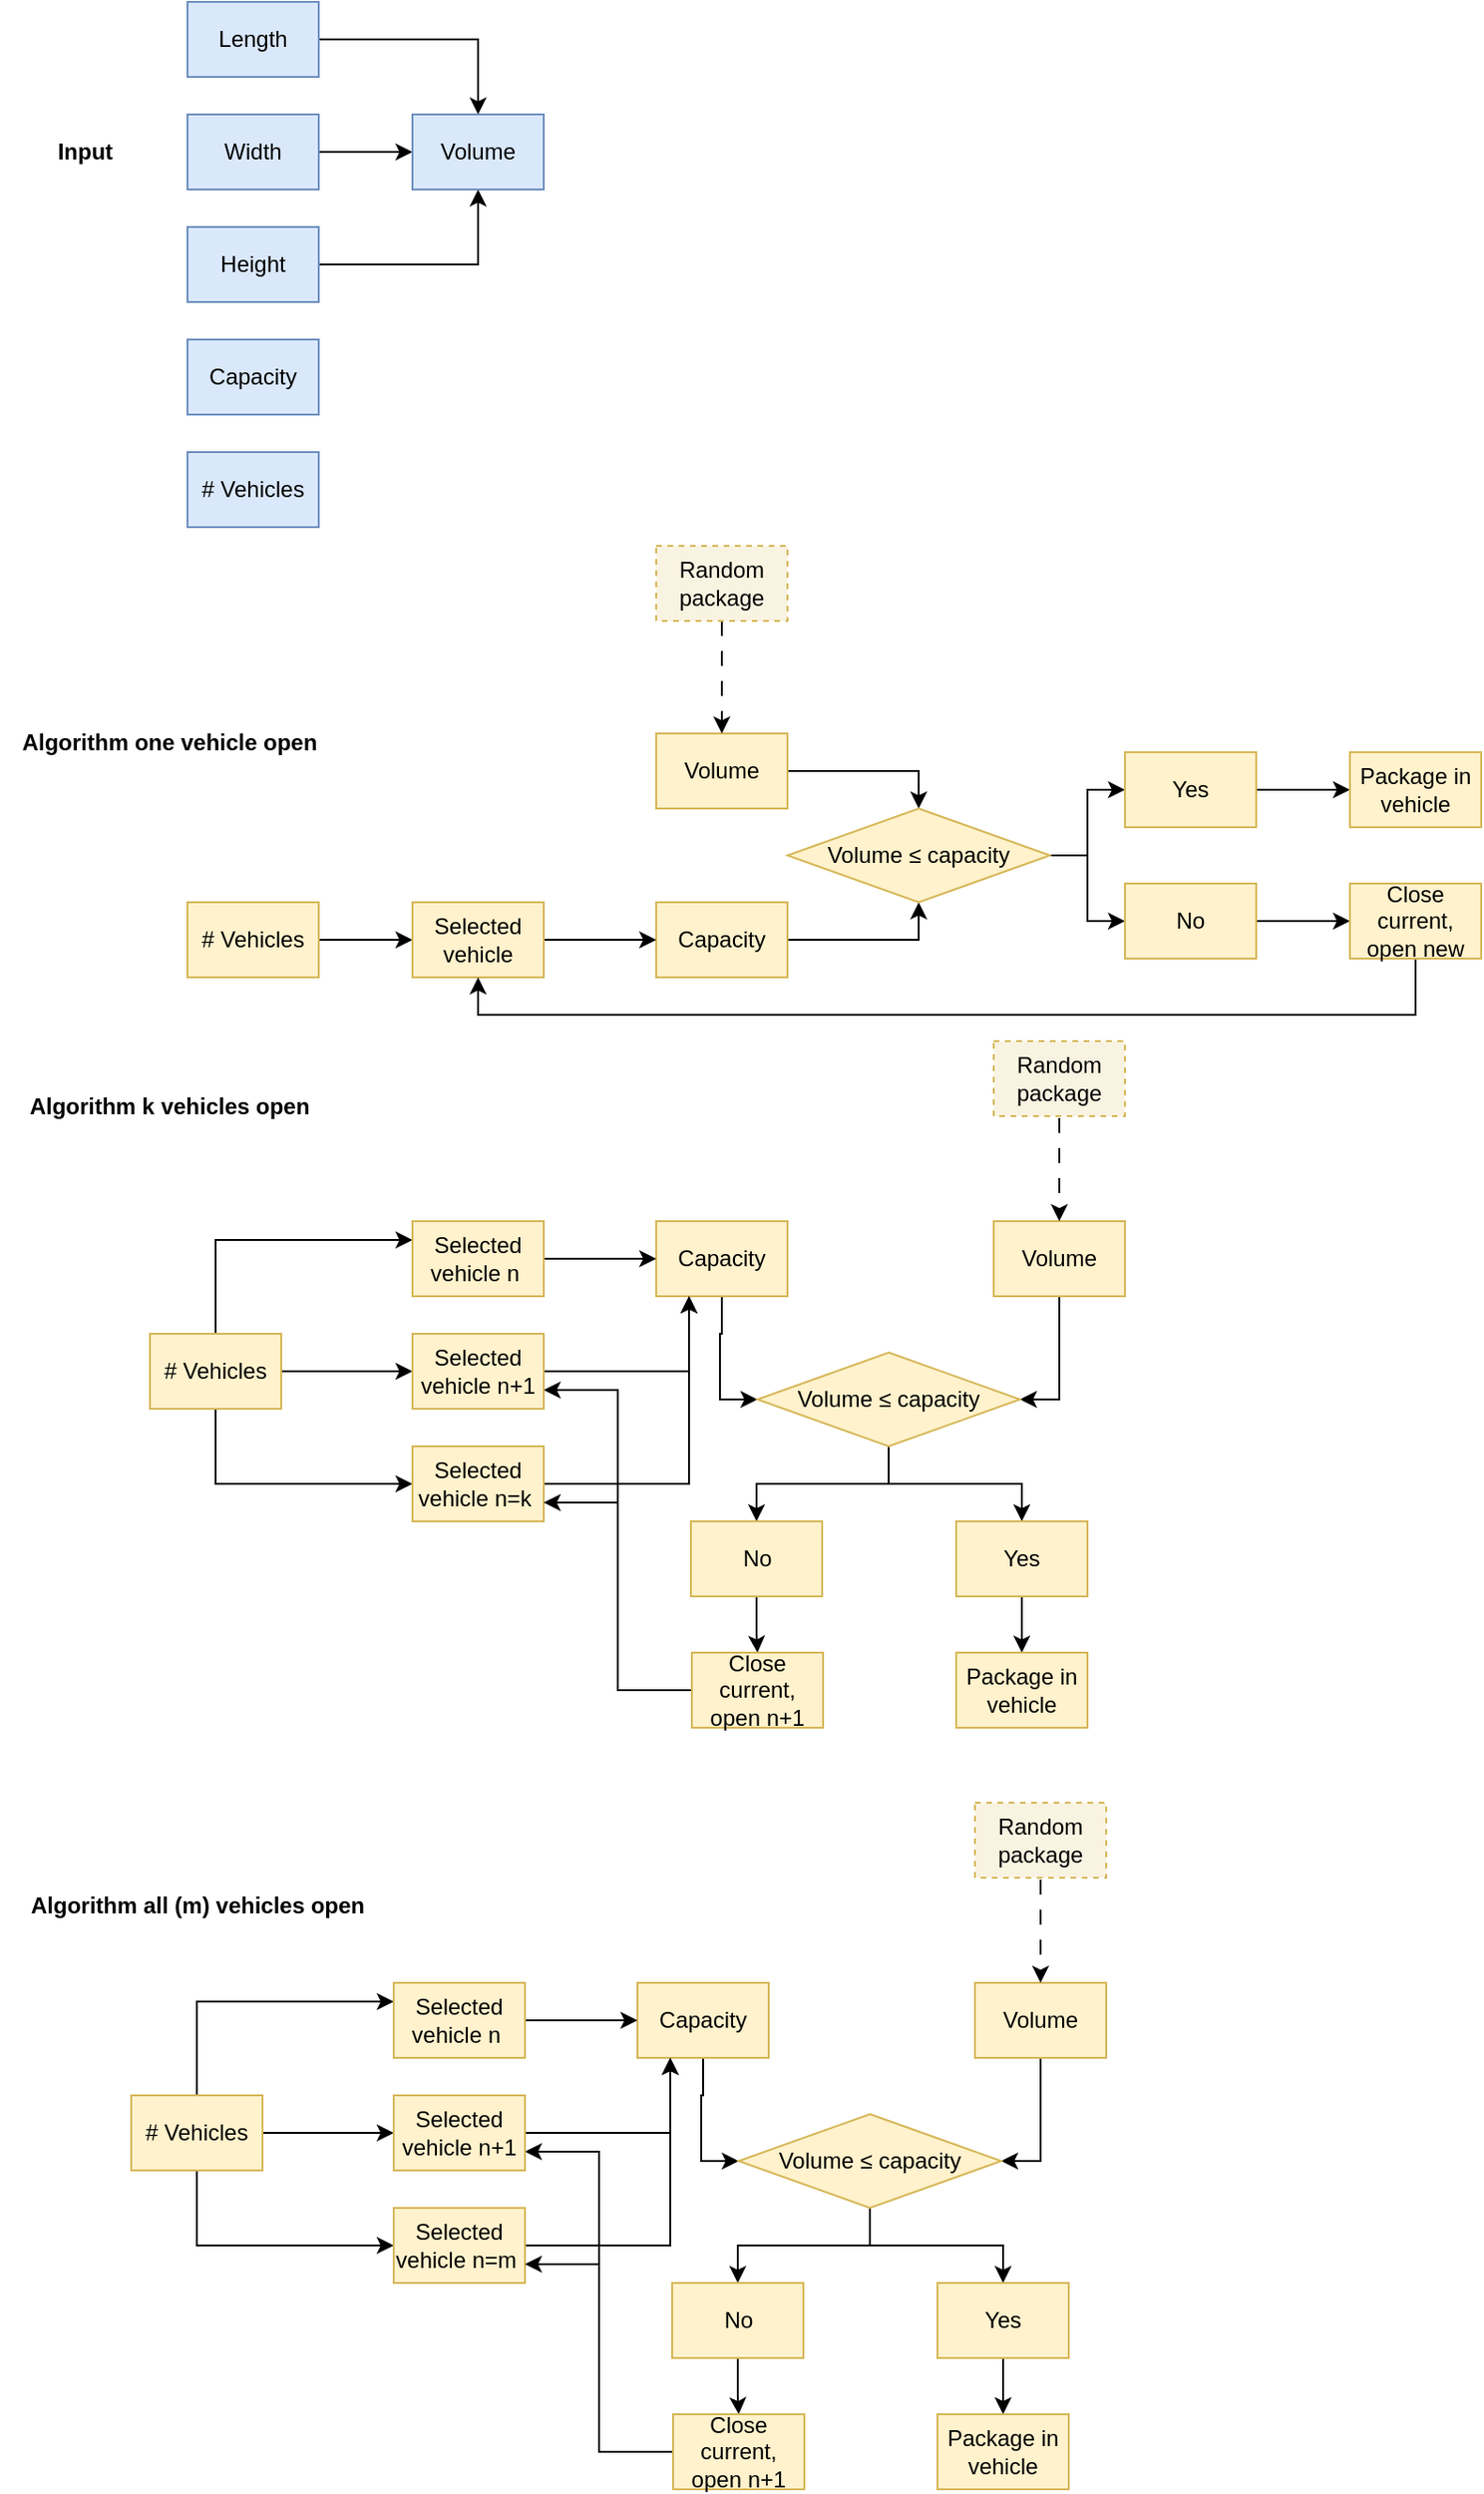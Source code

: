 <mxfile version="21.8.2" type="github">
  <diagram name="Pagina-1" id="HOmRKeHbWWYQgU9XKLEH">
    <mxGraphModel dx="1493" dy="990" grid="1" gridSize="10" guides="1" tooltips="1" connect="1" arrows="1" fold="1" page="1" pageScale="1" pageWidth="827" pageHeight="1169" math="0" shadow="0">
      <root>
        <mxCell id="0" />
        <mxCell id="1" parent="0" />
        <mxCell id="ONqpSmlqvZ62Au-ty1Yi-6" style="edgeStyle=orthogonalEdgeStyle;rounded=0;orthogonalLoop=1;jettySize=auto;html=1;entryX=0.5;entryY=0;entryDx=0;entryDy=0;" edge="1" parent="1" source="ONqpSmlqvZ62Au-ty1Yi-1" target="ONqpSmlqvZ62Au-ty1Yi-5">
          <mxGeometry relative="1" as="geometry" />
        </mxCell>
        <mxCell id="ONqpSmlqvZ62Au-ty1Yi-1" value="Length" style="rounded=0;whiteSpace=wrap;html=1;fillColor=#dae8fc;strokeColor=#6c8ebf;" vertex="1" parent="1">
          <mxGeometry x="110" y="10" width="70" height="40" as="geometry" />
        </mxCell>
        <mxCell id="ONqpSmlqvZ62Au-ty1Yi-2" value="&lt;b&gt;Input&lt;/b&gt;" style="text;html=1;align=center;verticalAlign=middle;resizable=0;points=[];autosize=1;strokeColor=none;fillColor=none;" vertex="1" parent="1">
          <mxGeometry x="30" y="75" width="50" height="30" as="geometry" />
        </mxCell>
        <mxCell id="ONqpSmlqvZ62Au-ty1Yi-7" value="" style="edgeStyle=orthogonalEdgeStyle;rounded=0;orthogonalLoop=1;jettySize=auto;html=1;" edge="1" parent="1" source="ONqpSmlqvZ62Au-ty1Yi-3" target="ONqpSmlqvZ62Au-ty1Yi-5">
          <mxGeometry relative="1" as="geometry" />
        </mxCell>
        <mxCell id="ONqpSmlqvZ62Au-ty1Yi-3" value="Width" style="rounded=0;whiteSpace=wrap;html=1;fillColor=#dae8fc;strokeColor=#6c8ebf;" vertex="1" parent="1">
          <mxGeometry x="110" y="70" width="70" height="40" as="geometry" />
        </mxCell>
        <mxCell id="ONqpSmlqvZ62Au-ty1Yi-8" style="edgeStyle=orthogonalEdgeStyle;rounded=0;orthogonalLoop=1;jettySize=auto;html=1;entryX=0.5;entryY=1;entryDx=0;entryDy=0;" edge="1" parent="1" source="ONqpSmlqvZ62Au-ty1Yi-4" target="ONqpSmlqvZ62Au-ty1Yi-5">
          <mxGeometry relative="1" as="geometry" />
        </mxCell>
        <mxCell id="ONqpSmlqvZ62Au-ty1Yi-4" value="Height" style="rounded=0;whiteSpace=wrap;html=1;fillColor=#dae8fc;strokeColor=#6c8ebf;" vertex="1" parent="1">
          <mxGeometry x="110" y="130" width="70" height="40" as="geometry" />
        </mxCell>
        <mxCell id="ONqpSmlqvZ62Au-ty1Yi-5" value="Volume" style="rounded=0;whiteSpace=wrap;html=1;fillColor=#dae8fc;strokeColor=#6c8ebf;" vertex="1" parent="1">
          <mxGeometry x="230" y="70" width="70" height="40" as="geometry" />
        </mxCell>
        <mxCell id="ONqpSmlqvZ62Au-ty1Yi-9" value="Capacity" style="rounded=0;whiteSpace=wrap;html=1;fillColor=#dae8fc;strokeColor=#6c8ebf;" vertex="1" parent="1">
          <mxGeometry x="110" y="190" width="70" height="40" as="geometry" />
        </mxCell>
        <mxCell id="ONqpSmlqvZ62Au-ty1Yi-11" value="&lt;b&gt;Algorithm one vehicle open&lt;/b&gt;" style="text;html=1;align=center;verticalAlign=middle;resizable=0;points=[];autosize=1;strokeColor=none;fillColor=none;" vertex="1" parent="1">
          <mxGeometry x="10" y="390" width="180" height="30" as="geometry" />
        </mxCell>
        <mxCell id="ONqpSmlqvZ62Au-ty1Yi-18" value="" style="edgeStyle=orthogonalEdgeStyle;rounded=0;orthogonalLoop=1;jettySize=auto;html=1;" edge="1" parent="1" source="ONqpSmlqvZ62Au-ty1Yi-12" target="ONqpSmlqvZ62Au-ty1Yi-17">
          <mxGeometry relative="1" as="geometry" />
        </mxCell>
        <mxCell id="ONqpSmlqvZ62Au-ty1Yi-12" value="# Vehicles" style="rounded=0;whiteSpace=wrap;html=1;fillColor=#fff2cc;strokeColor=#d6b656;" vertex="1" parent="1">
          <mxGeometry x="110" y="490" width="70" height="40" as="geometry" />
        </mxCell>
        <mxCell id="ONqpSmlqvZ62Au-ty1Yi-13" value="# Vehicles" style="rounded=0;whiteSpace=wrap;html=1;fillColor=#dae8fc;strokeColor=#6c8ebf;" vertex="1" parent="1">
          <mxGeometry x="110" y="250" width="70" height="40" as="geometry" />
        </mxCell>
        <mxCell id="ONqpSmlqvZ62Au-ty1Yi-25" style="edgeStyle=orthogonalEdgeStyle;rounded=0;orthogonalLoop=1;jettySize=auto;html=1;entryX=0.5;entryY=0;entryDx=0;entryDy=0;" edge="1" parent="1" target="ONqpSmlqvZ62Au-ty1Yi-28">
          <mxGeometry relative="1" as="geometry">
            <mxPoint x="430" y="420" as="sourcePoint" />
            <mxPoint x="540" y="450" as="targetPoint" />
            <Array as="points">
              <mxPoint x="500" y="420" />
            </Array>
          </mxGeometry>
        </mxCell>
        <mxCell id="ONqpSmlqvZ62Au-ty1Yi-14" value="Volume" style="rounded=0;whiteSpace=wrap;html=1;fillColor=#fff2cc;strokeColor=#d6b656;" vertex="1" parent="1">
          <mxGeometry x="360" y="400" width="70" height="40" as="geometry" />
        </mxCell>
        <mxCell id="ONqpSmlqvZ62Au-ty1Yi-26" style="edgeStyle=orthogonalEdgeStyle;rounded=0;orthogonalLoop=1;jettySize=auto;html=1;entryX=0.5;entryY=1;entryDx=0;entryDy=0;" edge="1" parent="1" source="ONqpSmlqvZ62Au-ty1Yi-15" target="ONqpSmlqvZ62Au-ty1Yi-28">
          <mxGeometry relative="1" as="geometry">
            <mxPoint x="515" y="485" as="targetPoint" />
            <Array as="points">
              <mxPoint x="500" y="510" />
            </Array>
          </mxGeometry>
        </mxCell>
        <mxCell id="ONqpSmlqvZ62Au-ty1Yi-15" value="Capacity" style="rounded=0;whiteSpace=wrap;html=1;fillColor=#fff2cc;strokeColor=#d6b656;" vertex="1" parent="1">
          <mxGeometry x="360" y="490" width="70" height="40" as="geometry" />
        </mxCell>
        <mxCell id="ONqpSmlqvZ62Au-ty1Yi-22" value="" style="edgeStyle=orthogonalEdgeStyle;rounded=0;orthogonalLoop=1;jettySize=auto;html=1;" edge="1" parent="1" source="ONqpSmlqvZ62Au-ty1Yi-17" target="ONqpSmlqvZ62Au-ty1Yi-15">
          <mxGeometry relative="1" as="geometry" />
        </mxCell>
        <mxCell id="ONqpSmlqvZ62Au-ty1Yi-17" value="Selected vehicle" style="rounded=0;whiteSpace=wrap;html=1;fillColor=#fff2cc;strokeColor=#d6b656;" vertex="1" parent="1">
          <mxGeometry x="230" y="490" width="70" height="40" as="geometry" />
        </mxCell>
        <mxCell id="ONqpSmlqvZ62Au-ty1Yi-20" value="" style="endArrow=classic;html=1;rounded=0;entryX=0.5;entryY=0;entryDx=0;entryDy=0;dashed=1;dashPattern=8 8;" edge="1" parent="1" target="ONqpSmlqvZ62Au-ty1Yi-14">
          <mxGeometry width="50" height="50" relative="1" as="geometry">
            <mxPoint x="395" y="340" as="sourcePoint" />
            <mxPoint x="690" y="350" as="targetPoint" />
          </mxGeometry>
        </mxCell>
        <mxCell id="ONqpSmlqvZ62Au-ty1Yi-21" value="Random package" style="rounded=0;whiteSpace=wrap;html=1;fillColor=#f9f3e1;strokeColor=#d6b656;dashed=1;" vertex="1" parent="1">
          <mxGeometry x="360" y="300" width="70" height="40" as="geometry" />
        </mxCell>
        <mxCell id="ONqpSmlqvZ62Au-ty1Yi-32" style="edgeStyle=orthogonalEdgeStyle;rounded=0;orthogonalLoop=1;jettySize=auto;html=1;entryX=0;entryY=0.5;entryDx=0;entryDy=0;" edge="1" parent="1" source="ONqpSmlqvZ62Au-ty1Yi-28" target="ONqpSmlqvZ62Au-ty1Yi-31">
          <mxGeometry relative="1" as="geometry" />
        </mxCell>
        <mxCell id="ONqpSmlqvZ62Au-ty1Yi-33" style="edgeStyle=orthogonalEdgeStyle;rounded=0;orthogonalLoop=1;jettySize=auto;html=1;entryX=0;entryY=0.5;entryDx=0;entryDy=0;" edge="1" parent="1" source="ONqpSmlqvZ62Au-ty1Yi-28" target="ONqpSmlqvZ62Au-ty1Yi-30">
          <mxGeometry relative="1" as="geometry" />
        </mxCell>
        <mxCell id="ONqpSmlqvZ62Au-ty1Yi-28" value="Volume ≤ capacity" style="rhombus;whiteSpace=wrap;html=1;fillColor=#fff2cc;strokeColor=#d6b656;" vertex="1" parent="1">
          <mxGeometry x="430" y="440" width="140" height="50" as="geometry" />
        </mxCell>
        <mxCell id="ONqpSmlqvZ62Au-ty1Yi-35" value="" style="edgeStyle=orthogonalEdgeStyle;rounded=0;orthogonalLoop=1;jettySize=auto;html=1;" edge="1" parent="1" source="ONqpSmlqvZ62Au-ty1Yi-30" target="ONqpSmlqvZ62Au-ty1Yi-34">
          <mxGeometry relative="1" as="geometry" />
        </mxCell>
        <mxCell id="ONqpSmlqvZ62Au-ty1Yi-30" value="No" style="rounded=0;whiteSpace=wrap;html=1;fillColor=#fff2cc;strokeColor=#d6b656;" vertex="1" parent="1">
          <mxGeometry x="610" y="480" width="70" height="40" as="geometry" />
        </mxCell>
        <mxCell id="ONqpSmlqvZ62Au-ty1Yi-39" value="" style="edgeStyle=orthogonalEdgeStyle;rounded=0;orthogonalLoop=1;jettySize=auto;html=1;" edge="1" parent="1" source="ONqpSmlqvZ62Au-ty1Yi-31" target="ONqpSmlqvZ62Au-ty1Yi-38">
          <mxGeometry relative="1" as="geometry" />
        </mxCell>
        <mxCell id="ONqpSmlqvZ62Au-ty1Yi-31" value="Yes" style="rounded=0;whiteSpace=wrap;html=1;fillColor=#fff2cc;strokeColor=#d6b656;" vertex="1" parent="1">
          <mxGeometry x="610" y="410" width="70" height="40" as="geometry" />
        </mxCell>
        <mxCell id="ONqpSmlqvZ62Au-ty1Yi-40" style="edgeStyle=orthogonalEdgeStyle;rounded=0;orthogonalLoop=1;jettySize=auto;html=1;exitX=0.5;exitY=1;exitDx=0;exitDy=0;entryX=0.5;entryY=1;entryDx=0;entryDy=0;" edge="1" parent="1" source="ONqpSmlqvZ62Au-ty1Yi-34" target="ONqpSmlqvZ62Au-ty1Yi-17">
          <mxGeometry relative="1" as="geometry" />
        </mxCell>
        <mxCell id="ONqpSmlqvZ62Au-ty1Yi-34" value="Close current, open new" style="rounded=0;whiteSpace=wrap;html=1;fillColor=#fff2cc;strokeColor=#d6b656;" vertex="1" parent="1">
          <mxGeometry x="730" y="480" width="70" height="40" as="geometry" />
        </mxCell>
        <mxCell id="ONqpSmlqvZ62Au-ty1Yi-38" value="Package in vehicle" style="rounded=0;whiteSpace=wrap;html=1;fillColor=#fff2cc;strokeColor=#d6b656;" vertex="1" parent="1">
          <mxGeometry x="730" y="410" width="70" height="40" as="geometry" />
        </mxCell>
        <mxCell id="ONqpSmlqvZ62Au-ty1Yi-81" value="" style="edgeStyle=orthogonalEdgeStyle;rounded=0;orthogonalLoop=1;jettySize=auto;html=1;" edge="1" parent="1" source="ONqpSmlqvZ62Au-ty1Yi-82" target="ONqpSmlqvZ62Au-ty1Yi-89">
          <mxGeometry relative="1" as="geometry">
            <Array as="points">
              <mxPoint x="125" y="800" />
            </Array>
          </mxGeometry>
        </mxCell>
        <mxCell id="ONqpSmlqvZ62Au-ty1Yi-104" style="edgeStyle=orthogonalEdgeStyle;rounded=0;orthogonalLoop=1;jettySize=auto;html=1;entryX=0;entryY=0.25;entryDx=0;entryDy=0;" edge="1" parent="1" source="ONqpSmlqvZ62Au-ty1Yi-82" target="ONqpSmlqvZ62Au-ty1Yi-103">
          <mxGeometry relative="1" as="geometry">
            <Array as="points">
              <mxPoint x="125" y="670" />
            </Array>
          </mxGeometry>
        </mxCell>
        <mxCell id="ONqpSmlqvZ62Au-ty1Yi-106" value="" style="edgeStyle=orthogonalEdgeStyle;rounded=0;orthogonalLoop=1;jettySize=auto;html=1;" edge="1" parent="1" source="ONqpSmlqvZ62Au-ty1Yi-82" target="ONqpSmlqvZ62Au-ty1Yi-105">
          <mxGeometry relative="1" as="geometry" />
        </mxCell>
        <mxCell id="ONqpSmlqvZ62Au-ty1Yi-82" value="# Vehicles" style="rounded=0;whiteSpace=wrap;html=1;fillColor=#fff2cc;strokeColor=#d6b656;" vertex="1" parent="1">
          <mxGeometry x="90" y="720" width="70" height="40" as="geometry" />
        </mxCell>
        <mxCell id="ONqpSmlqvZ62Au-ty1Yi-110" style="edgeStyle=orthogonalEdgeStyle;rounded=0;orthogonalLoop=1;jettySize=auto;html=1;entryX=1;entryY=0.5;entryDx=0;entryDy=0;" edge="1" parent="1" source="ONqpSmlqvZ62Au-ty1Yi-85" target="ONqpSmlqvZ62Au-ty1Yi-94">
          <mxGeometry relative="1" as="geometry" />
        </mxCell>
        <mxCell id="ONqpSmlqvZ62Au-ty1Yi-85" value="Volume" style="rounded=0;whiteSpace=wrap;html=1;fillColor=#fff2cc;strokeColor=#d6b656;" vertex="1" parent="1">
          <mxGeometry x="540" y="660" width="70" height="40" as="geometry" />
        </mxCell>
        <mxCell id="ONqpSmlqvZ62Au-ty1Yi-109" style="edgeStyle=orthogonalEdgeStyle;rounded=0;orthogonalLoop=1;jettySize=auto;html=1;entryX=0;entryY=0.5;entryDx=0;entryDy=0;" edge="1" parent="1" source="ONqpSmlqvZ62Au-ty1Yi-87" target="ONqpSmlqvZ62Au-ty1Yi-94">
          <mxGeometry relative="1" as="geometry" />
        </mxCell>
        <mxCell id="ONqpSmlqvZ62Au-ty1Yi-87" value="Capacity" style="rounded=0;whiteSpace=wrap;html=1;fillColor=#fff2cc;strokeColor=#d6b656;" vertex="1" parent="1">
          <mxGeometry x="360" y="660" width="70" height="40" as="geometry" />
        </mxCell>
        <mxCell id="ONqpSmlqvZ62Au-ty1Yi-121" style="edgeStyle=orthogonalEdgeStyle;rounded=0;orthogonalLoop=1;jettySize=auto;html=1;entryX=0.25;entryY=1;entryDx=0;entryDy=0;" edge="1" parent="1" source="ONqpSmlqvZ62Au-ty1Yi-89" target="ONqpSmlqvZ62Au-ty1Yi-87">
          <mxGeometry relative="1" as="geometry" />
        </mxCell>
        <mxCell id="ONqpSmlqvZ62Au-ty1Yi-89" value="Selected vehicle n=k&amp;nbsp;" style="rounded=0;whiteSpace=wrap;html=1;fillColor=#fff2cc;strokeColor=#d6b656;" vertex="1" parent="1">
          <mxGeometry x="230" y="780" width="70" height="40" as="geometry" />
        </mxCell>
        <mxCell id="ONqpSmlqvZ62Au-ty1Yi-90" value="" style="endArrow=classic;html=1;rounded=0;entryX=0.5;entryY=0;entryDx=0;entryDy=0;dashed=1;dashPattern=8 8;" edge="1" parent="1" target="ONqpSmlqvZ62Au-ty1Yi-85">
          <mxGeometry width="50" height="50" relative="1" as="geometry">
            <mxPoint x="575" y="605" as="sourcePoint" />
            <mxPoint x="820" y="615" as="targetPoint" />
          </mxGeometry>
        </mxCell>
        <mxCell id="ONqpSmlqvZ62Au-ty1Yi-91" value="Random package" style="rounded=0;whiteSpace=wrap;html=1;fillColor=#f9f3e1;strokeColor=#d6b656;dashed=1;" vertex="1" parent="1">
          <mxGeometry x="540" y="564" width="70" height="40" as="geometry" />
        </mxCell>
        <mxCell id="ONqpSmlqvZ62Au-ty1Yi-111" style="edgeStyle=orthogonalEdgeStyle;rounded=0;orthogonalLoop=1;jettySize=auto;html=1;entryX=0.5;entryY=0;entryDx=0;entryDy=0;" edge="1" parent="1" source="ONqpSmlqvZ62Au-ty1Yi-94" target="ONqpSmlqvZ62Au-ty1Yi-96">
          <mxGeometry relative="1" as="geometry" />
        </mxCell>
        <mxCell id="ONqpSmlqvZ62Au-ty1Yi-113" style="edgeStyle=orthogonalEdgeStyle;rounded=0;orthogonalLoop=1;jettySize=auto;html=1;entryX=0.5;entryY=0;entryDx=0;entryDy=0;" edge="1" parent="1" source="ONqpSmlqvZ62Au-ty1Yi-94" target="ONqpSmlqvZ62Au-ty1Yi-98">
          <mxGeometry relative="1" as="geometry" />
        </mxCell>
        <mxCell id="ONqpSmlqvZ62Au-ty1Yi-94" value="Volume ≤ capacity" style="rhombus;whiteSpace=wrap;html=1;fillColor=#fff2cc;strokeColor=#d6b656;" vertex="1" parent="1">
          <mxGeometry x="414" y="730" width="140" height="50" as="geometry" />
        </mxCell>
        <mxCell id="ONqpSmlqvZ62Au-ty1Yi-115" value="" style="edgeStyle=orthogonalEdgeStyle;rounded=0;orthogonalLoop=1;jettySize=auto;html=1;" edge="1" parent="1" source="ONqpSmlqvZ62Au-ty1Yi-96" target="ONqpSmlqvZ62Au-ty1Yi-100">
          <mxGeometry relative="1" as="geometry" />
        </mxCell>
        <mxCell id="ONqpSmlqvZ62Au-ty1Yi-96" value="No" style="rounded=0;whiteSpace=wrap;html=1;fillColor=#fff2cc;strokeColor=#d6b656;" vertex="1" parent="1">
          <mxGeometry x="378.5" y="820" width="70" height="40" as="geometry" />
        </mxCell>
        <mxCell id="ONqpSmlqvZ62Au-ty1Yi-114" value="" style="edgeStyle=orthogonalEdgeStyle;rounded=0;orthogonalLoop=1;jettySize=auto;html=1;" edge="1" parent="1" source="ONqpSmlqvZ62Au-ty1Yi-98" target="ONqpSmlqvZ62Au-ty1Yi-101">
          <mxGeometry relative="1" as="geometry" />
        </mxCell>
        <mxCell id="ONqpSmlqvZ62Au-ty1Yi-98" value="Yes" style="rounded=0;whiteSpace=wrap;html=1;fillColor=#fff2cc;strokeColor=#d6b656;" vertex="1" parent="1">
          <mxGeometry x="520" y="820" width="70" height="40" as="geometry" />
        </mxCell>
        <mxCell id="ONqpSmlqvZ62Au-ty1Yi-117" style="edgeStyle=orthogonalEdgeStyle;rounded=0;orthogonalLoop=1;jettySize=auto;html=1;entryX=1;entryY=0.75;entryDx=0;entryDy=0;" edge="1" parent="1" source="ONqpSmlqvZ62Au-ty1Yi-100" target="ONqpSmlqvZ62Au-ty1Yi-105">
          <mxGeometry relative="1" as="geometry" />
        </mxCell>
        <mxCell id="ONqpSmlqvZ62Au-ty1Yi-120" style="edgeStyle=orthogonalEdgeStyle;rounded=0;orthogonalLoop=1;jettySize=auto;html=1;entryX=1;entryY=0.75;entryDx=0;entryDy=0;" edge="1" parent="1" source="ONqpSmlqvZ62Au-ty1Yi-100" target="ONqpSmlqvZ62Au-ty1Yi-89">
          <mxGeometry relative="1" as="geometry" />
        </mxCell>
        <mxCell id="ONqpSmlqvZ62Au-ty1Yi-100" value="Close current, open n+1" style="rounded=0;whiteSpace=wrap;html=1;fillColor=#fff2cc;strokeColor=#d6b656;" vertex="1" parent="1">
          <mxGeometry x="379" y="890" width="70" height="40" as="geometry" />
        </mxCell>
        <mxCell id="ONqpSmlqvZ62Au-ty1Yi-101" value="Package in vehicle" style="rounded=0;whiteSpace=wrap;html=1;fillColor=#fff2cc;strokeColor=#d6b656;" vertex="1" parent="1">
          <mxGeometry x="520" y="890" width="70" height="40" as="geometry" />
        </mxCell>
        <mxCell id="ONqpSmlqvZ62Au-ty1Yi-102" value="&lt;b&gt;Algorithm k vehicles open&lt;/b&gt;" style="text;html=1;align=center;verticalAlign=middle;resizable=0;points=[];autosize=1;strokeColor=none;fillColor=none;" vertex="1" parent="1">
          <mxGeometry x="15" y="584" width="170" height="30" as="geometry" />
        </mxCell>
        <mxCell id="ONqpSmlqvZ62Au-ty1Yi-107" value="" style="edgeStyle=orthogonalEdgeStyle;rounded=0;orthogonalLoop=1;jettySize=auto;html=1;" edge="1" parent="1" source="ONqpSmlqvZ62Au-ty1Yi-103" target="ONqpSmlqvZ62Au-ty1Yi-87">
          <mxGeometry relative="1" as="geometry" />
        </mxCell>
        <mxCell id="ONqpSmlqvZ62Au-ty1Yi-103" value="Selected vehicle n&amp;nbsp;" style="rounded=0;whiteSpace=wrap;html=1;fillColor=#fff2cc;strokeColor=#d6b656;" vertex="1" parent="1">
          <mxGeometry x="230" y="660" width="70" height="40" as="geometry" />
        </mxCell>
        <mxCell id="ONqpSmlqvZ62Au-ty1Yi-118" style="edgeStyle=orthogonalEdgeStyle;rounded=0;orthogonalLoop=1;jettySize=auto;html=1;entryX=0.25;entryY=1;entryDx=0;entryDy=0;" edge="1" parent="1" source="ONqpSmlqvZ62Au-ty1Yi-105" target="ONqpSmlqvZ62Au-ty1Yi-87">
          <mxGeometry relative="1" as="geometry" />
        </mxCell>
        <mxCell id="ONqpSmlqvZ62Au-ty1Yi-105" value="Selected vehicle n+1" style="rounded=0;whiteSpace=wrap;html=1;fillColor=#fff2cc;strokeColor=#d6b656;" vertex="1" parent="1">
          <mxGeometry x="230" y="720" width="70" height="40" as="geometry" />
        </mxCell>
        <mxCell id="ONqpSmlqvZ62Au-ty1Yi-122" value="" style="edgeStyle=orthogonalEdgeStyle;rounded=0;orthogonalLoop=1;jettySize=auto;html=1;" edge="1" parent="1" source="ONqpSmlqvZ62Au-ty1Yi-125" target="ONqpSmlqvZ62Au-ty1Yi-131">
          <mxGeometry relative="1" as="geometry">
            <Array as="points">
              <mxPoint x="115" y="1206" />
            </Array>
          </mxGeometry>
        </mxCell>
        <mxCell id="ONqpSmlqvZ62Au-ty1Yi-123" style="edgeStyle=orthogonalEdgeStyle;rounded=0;orthogonalLoop=1;jettySize=auto;html=1;entryX=0;entryY=0.25;entryDx=0;entryDy=0;" edge="1" parent="1" source="ONqpSmlqvZ62Au-ty1Yi-125" target="ONqpSmlqvZ62Au-ty1Yi-146">
          <mxGeometry relative="1" as="geometry">
            <Array as="points">
              <mxPoint x="115" y="1076" />
            </Array>
          </mxGeometry>
        </mxCell>
        <mxCell id="ONqpSmlqvZ62Au-ty1Yi-124" value="" style="edgeStyle=orthogonalEdgeStyle;rounded=0;orthogonalLoop=1;jettySize=auto;html=1;" edge="1" parent="1" source="ONqpSmlqvZ62Au-ty1Yi-125" target="ONqpSmlqvZ62Au-ty1Yi-148">
          <mxGeometry relative="1" as="geometry" />
        </mxCell>
        <mxCell id="ONqpSmlqvZ62Au-ty1Yi-125" value="# Vehicles" style="rounded=0;whiteSpace=wrap;html=1;fillColor=#fff2cc;strokeColor=#d6b656;" vertex="1" parent="1">
          <mxGeometry x="80" y="1126" width="70" height="40" as="geometry" />
        </mxCell>
        <mxCell id="ONqpSmlqvZ62Au-ty1Yi-126" style="edgeStyle=orthogonalEdgeStyle;rounded=0;orthogonalLoop=1;jettySize=auto;html=1;entryX=1;entryY=0.5;entryDx=0;entryDy=0;" edge="1" parent="1" source="ONqpSmlqvZ62Au-ty1Yi-127" target="ONqpSmlqvZ62Au-ty1Yi-136">
          <mxGeometry relative="1" as="geometry" />
        </mxCell>
        <mxCell id="ONqpSmlqvZ62Au-ty1Yi-127" value="Volume" style="rounded=0;whiteSpace=wrap;html=1;fillColor=#fff2cc;strokeColor=#d6b656;" vertex="1" parent="1">
          <mxGeometry x="530" y="1066" width="70" height="40" as="geometry" />
        </mxCell>
        <mxCell id="ONqpSmlqvZ62Au-ty1Yi-128" style="edgeStyle=orthogonalEdgeStyle;rounded=0;orthogonalLoop=1;jettySize=auto;html=1;entryX=0;entryY=0.5;entryDx=0;entryDy=0;" edge="1" parent="1" source="ONqpSmlqvZ62Au-ty1Yi-129" target="ONqpSmlqvZ62Au-ty1Yi-136">
          <mxGeometry relative="1" as="geometry" />
        </mxCell>
        <mxCell id="ONqpSmlqvZ62Au-ty1Yi-129" value="Capacity" style="rounded=0;whiteSpace=wrap;html=1;fillColor=#fff2cc;strokeColor=#d6b656;" vertex="1" parent="1">
          <mxGeometry x="350" y="1066" width="70" height="40" as="geometry" />
        </mxCell>
        <mxCell id="ONqpSmlqvZ62Au-ty1Yi-130" style="edgeStyle=orthogonalEdgeStyle;rounded=0;orthogonalLoop=1;jettySize=auto;html=1;entryX=0.25;entryY=1;entryDx=0;entryDy=0;" edge="1" parent="1" source="ONqpSmlqvZ62Au-ty1Yi-131" target="ONqpSmlqvZ62Au-ty1Yi-129">
          <mxGeometry relative="1" as="geometry" />
        </mxCell>
        <mxCell id="ONqpSmlqvZ62Au-ty1Yi-131" value="Selected vehicle n=m&amp;nbsp;" style="rounded=0;whiteSpace=wrap;html=1;fillColor=#fff2cc;strokeColor=#d6b656;" vertex="1" parent="1">
          <mxGeometry x="220" y="1186" width="70" height="40" as="geometry" />
        </mxCell>
        <mxCell id="ONqpSmlqvZ62Au-ty1Yi-132" value="" style="endArrow=classic;html=1;rounded=0;entryX=0.5;entryY=0;entryDx=0;entryDy=0;dashed=1;dashPattern=8 8;" edge="1" parent="1" target="ONqpSmlqvZ62Au-ty1Yi-127">
          <mxGeometry width="50" height="50" relative="1" as="geometry">
            <mxPoint x="565" y="1011" as="sourcePoint" />
            <mxPoint x="810" y="1021" as="targetPoint" />
          </mxGeometry>
        </mxCell>
        <mxCell id="ONqpSmlqvZ62Au-ty1Yi-133" value="Random package" style="rounded=0;whiteSpace=wrap;html=1;fillColor=#f9f3e1;strokeColor=#d6b656;dashed=1;" vertex="1" parent="1">
          <mxGeometry x="530" y="970" width="70" height="40" as="geometry" />
        </mxCell>
        <mxCell id="ONqpSmlqvZ62Au-ty1Yi-134" style="edgeStyle=orthogonalEdgeStyle;rounded=0;orthogonalLoop=1;jettySize=auto;html=1;entryX=0.5;entryY=0;entryDx=0;entryDy=0;" edge="1" parent="1" source="ONqpSmlqvZ62Au-ty1Yi-136" target="ONqpSmlqvZ62Au-ty1Yi-138">
          <mxGeometry relative="1" as="geometry" />
        </mxCell>
        <mxCell id="ONqpSmlqvZ62Au-ty1Yi-135" style="edgeStyle=orthogonalEdgeStyle;rounded=0;orthogonalLoop=1;jettySize=auto;html=1;entryX=0.5;entryY=0;entryDx=0;entryDy=0;" edge="1" parent="1" source="ONqpSmlqvZ62Au-ty1Yi-136" target="ONqpSmlqvZ62Au-ty1Yi-140">
          <mxGeometry relative="1" as="geometry" />
        </mxCell>
        <mxCell id="ONqpSmlqvZ62Au-ty1Yi-136" value="Volume ≤ capacity" style="rhombus;whiteSpace=wrap;html=1;fillColor=#fff2cc;strokeColor=#d6b656;" vertex="1" parent="1">
          <mxGeometry x="404" y="1136" width="140" height="50" as="geometry" />
        </mxCell>
        <mxCell id="ONqpSmlqvZ62Au-ty1Yi-137" value="" style="edgeStyle=orthogonalEdgeStyle;rounded=0;orthogonalLoop=1;jettySize=auto;html=1;" edge="1" parent="1" source="ONqpSmlqvZ62Au-ty1Yi-138" target="ONqpSmlqvZ62Au-ty1Yi-143">
          <mxGeometry relative="1" as="geometry" />
        </mxCell>
        <mxCell id="ONqpSmlqvZ62Au-ty1Yi-138" value="No" style="rounded=0;whiteSpace=wrap;html=1;fillColor=#fff2cc;strokeColor=#d6b656;" vertex="1" parent="1">
          <mxGeometry x="368.5" y="1226" width="70" height="40" as="geometry" />
        </mxCell>
        <mxCell id="ONqpSmlqvZ62Au-ty1Yi-139" value="" style="edgeStyle=orthogonalEdgeStyle;rounded=0;orthogonalLoop=1;jettySize=auto;html=1;" edge="1" parent="1" source="ONqpSmlqvZ62Au-ty1Yi-140" target="ONqpSmlqvZ62Au-ty1Yi-144">
          <mxGeometry relative="1" as="geometry" />
        </mxCell>
        <mxCell id="ONqpSmlqvZ62Au-ty1Yi-140" value="Yes" style="rounded=0;whiteSpace=wrap;html=1;fillColor=#fff2cc;strokeColor=#d6b656;" vertex="1" parent="1">
          <mxGeometry x="510" y="1226" width="70" height="40" as="geometry" />
        </mxCell>
        <mxCell id="ONqpSmlqvZ62Au-ty1Yi-141" style="edgeStyle=orthogonalEdgeStyle;rounded=0;orthogonalLoop=1;jettySize=auto;html=1;entryX=1;entryY=0.75;entryDx=0;entryDy=0;" edge="1" parent="1" source="ONqpSmlqvZ62Au-ty1Yi-143" target="ONqpSmlqvZ62Au-ty1Yi-148">
          <mxGeometry relative="1" as="geometry" />
        </mxCell>
        <mxCell id="ONqpSmlqvZ62Au-ty1Yi-142" style="edgeStyle=orthogonalEdgeStyle;rounded=0;orthogonalLoop=1;jettySize=auto;html=1;entryX=1;entryY=0.75;entryDx=0;entryDy=0;" edge="1" parent="1" source="ONqpSmlqvZ62Au-ty1Yi-143" target="ONqpSmlqvZ62Au-ty1Yi-131">
          <mxGeometry relative="1" as="geometry" />
        </mxCell>
        <mxCell id="ONqpSmlqvZ62Au-ty1Yi-143" value="Close current, open n+1" style="rounded=0;whiteSpace=wrap;html=1;fillColor=#fff2cc;strokeColor=#d6b656;" vertex="1" parent="1">
          <mxGeometry x="369" y="1296" width="70" height="40" as="geometry" />
        </mxCell>
        <mxCell id="ONqpSmlqvZ62Au-ty1Yi-144" value="Package in vehicle" style="rounded=0;whiteSpace=wrap;html=1;fillColor=#fff2cc;strokeColor=#d6b656;" vertex="1" parent="1">
          <mxGeometry x="510" y="1296" width="70" height="40" as="geometry" />
        </mxCell>
        <mxCell id="ONqpSmlqvZ62Au-ty1Yi-145" value="" style="edgeStyle=orthogonalEdgeStyle;rounded=0;orthogonalLoop=1;jettySize=auto;html=1;" edge="1" parent="1" source="ONqpSmlqvZ62Au-ty1Yi-146" target="ONqpSmlqvZ62Au-ty1Yi-129">
          <mxGeometry relative="1" as="geometry" />
        </mxCell>
        <mxCell id="ONqpSmlqvZ62Au-ty1Yi-146" value="Selected vehicle n&amp;nbsp;" style="rounded=0;whiteSpace=wrap;html=1;fillColor=#fff2cc;strokeColor=#d6b656;" vertex="1" parent="1">
          <mxGeometry x="220" y="1066" width="70" height="40" as="geometry" />
        </mxCell>
        <mxCell id="ONqpSmlqvZ62Au-ty1Yi-147" style="edgeStyle=orthogonalEdgeStyle;rounded=0;orthogonalLoop=1;jettySize=auto;html=1;entryX=0.25;entryY=1;entryDx=0;entryDy=0;" edge="1" parent="1" source="ONqpSmlqvZ62Au-ty1Yi-148" target="ONqpSmlqvZ62Au-ty1Yi-129">
          <mxGeometry relative="1" as="geometry" />
        </mxCell>
        <mxCell id="ONqpSmlqvZ62Au-ty1Yi-148" value="Selected vehicle n+1" style="rounded=0;whiteSpace=wrap;html=1;fillColor=#fff2cc;strokeColor=#d6b656;" vertex="1" parent="1">
          <mxGeometry x="220" y="1126" width="70" height="40" as="geometry" />
        </mxCell>
        <mxCell id="ONqpSmlqvZ62Au-ty1Yi-149" value="&lt;b&gt;Algorithm all (m) vehicles open&lt;/b&gt;" style="text;html=1;align=center;verticalAlign=middle;resizable=0;points=[];autosize=1;strokeColor=none;fillColor=none;" vertex="1" parent="1">
          <mxGeometry x="15" y="1010" width="200" height="30" as="geometry" />
        </mxCell>
      </root>
    </mxGraphModel>
  </diagram>
</mxfile>
